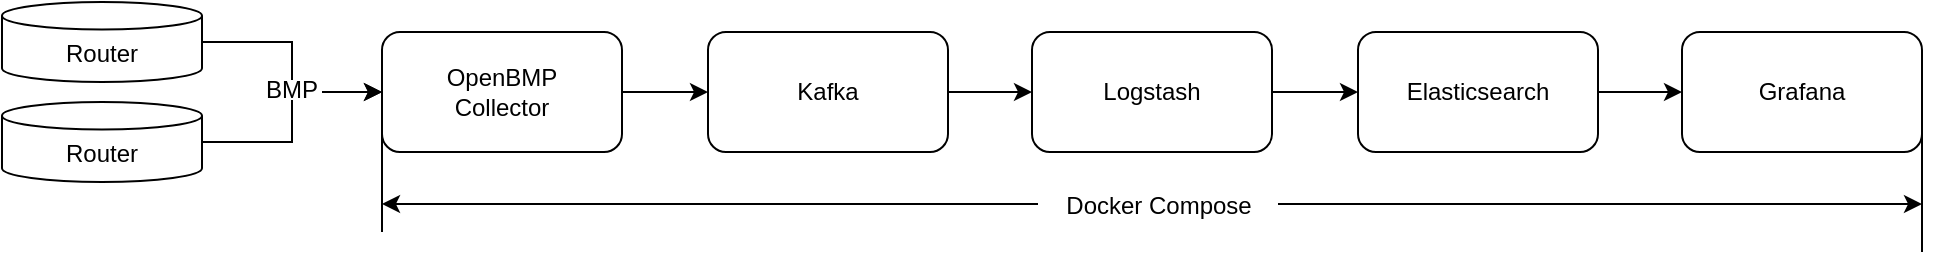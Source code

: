 <mxfile version="21.5.2" type="device">
  <diagram name="ページ1" id="AcYHIwcJOKgSkRep6EM8">
    <mxGraphModel dx="2512" dy="2148" grid="1" gridSize="10" guides="1" tooltips="1" connect="1" arrows="1" fold="1" page="1" pageScale="1" pageWidth="827" pageHeight="1169" background="#ffffff" math="0" shadow="0">
      <root>
        <mxCell id="0" />
        <mxCell id="1" parent="0" />
        <mxCell id="RRDI_DwcD50w7GbeyQ8W-14" style="edgeStyle=orthogonalEdgeStyle;rounded=0;orthogonalLoop=1;jettySize=auto;html=1;" edge="1" parent="1" source="RRDI_DwcD50w7GbeyQ8W-1" target="RRDI_DwcD50w7GbeyQ8W-2">
          <mxGeometry relative="1" as="geometry" />
        </mxCell>
        <mxCell id="RRDI_DwcD50w7GbeyQ8W-1" value="OpenBMP&lt;br&gt;Collector" style="rounded=1;whiteSpace=wrap;html=1;" vertex="1" parent="1">
          <mxGeometry x="150" y="430" width="120" height="60" as="geometry" />
        </mxCell>
        <mxCell id="RRDI_DwcD50w7GbeyQ8W-15" style="edgeStyle=orthogonalEdgeStyle;rounded=0;orthogonalLoop=1;jettySize=auto;html=1;" edge="1" parent="1" source="RRDI_DwcD50w7GbeyQ8W-2" target="RRDI_DwcD50w7GbeyQ8W-3">
          <mxGeometry relative="1" as="geometry" />
        </mxCell>
        <mxCell id="RRDI_DwcD50w7GbeyQ8W-2" value="Kafka" style="rounded=1;whiteSpace=wrap;html=1;" vertex="1" parent="1">
          <mxGeometry x="313" y="430" width="120" height="60" as="geometry" />
        </mxCell>
        <mxCell id="RRDI_DwcD50w7GbeyQ8W-16" style="edgeStyle=orthogonalEdgeStyle;rounded=0;orthogonalLoop=1;jettySize=auto;html=1;" edge="1" parent="1" source="RRDI_DwcD50w7GbeyQ8W-3" target="RRDI_DwcD50w7GbeyQ8W-4">
          <mxGeometry relative="1" as="geometry" />
        </mxCell>
        <mxCell id="RRDI_DwcD50w7GbeyQ8W-3" value="Logstash" style="rounded=1;whiteSpace=wrap;html=1;" vertex="1" parent="1">
          <mxGeometry x="475" y="430" width="120" height="60" as="geometry" />
        </mxCell>
        <mxCell id="RRDI_DwcD50w7GbeyQ8W-17" style="edgeStyle=orthogonalEdgeStyle;rounded=0;orthogonalLoop=1;jettySize=auto;html=1;" edge="1" parent="1" source="RRDI_DwcD50w7GbeyQ8W-4" target="RRDI_DwcD50w7GbeyQ8W-5">
          <mxGeometry relative="1" as="geometry" />
        </mxCell>
        <mxCell id="RRDI_DwcD50w7GbeyQ8W-4" value="Elasticsearch" style="rounded=1;whiteSpace=wrap;html=1;" vertex="1" parent="1">
          <mxGeometry x="638" y="430" width="120" height="60" as="geometry" />
        </mxCell>
        <mxCell id="RRDI_DwcD50w7GbeyQ8W-5" value="Grafana" style="rounded=1;whiteSpace=wrap;html=1;" vertex="1" parent="1">
          <mxGeometry x="800" y="430" width="120" height="60" as="geometry" />
        </mxCell>
        <mxCell id="RRDI_DwcD50w7GbeyQ8W-8" style="edgeStyle=orthogonalEdgeStyle;rounded=0;orthogonalLoop=1;jettySize=auto;html=1;" edge="1" parent="1" source="RRDI_DwcD50w7GbeyQ8W-6" target="RRDI_DwcD50w7GbeyQ8W-1">
          <mxGeometry relative="1" as="geometry" />
        </mxCell>
        <mxCell id="RRDI_DwcD50w7GbeyQ8W-6" value="Router" style="shape=cylinder3;whiteSpace=wrap;html=1;boundedLbl=1;backgroundOutline=1;size=6.862;" vertex="1" parent="1">
          <mxGeometry x="-40" y="415" width="100" height="40" as="geometry" />
        </mxCell>
        <mxCell id="RRDI_DwcD50w7GbeyQ8W-9" style="edgeStyle=orthogonalEdgeStyle;rounded=0;orthogonalLoop=1;jettySize=auto;html=1;" edge="1" parent="1" source="RRDI_DwcD50w7GbeyQ8W-7" target="RRDI_DwcD50w7GbeyQ8W-1">
          <mxGeometry relative="1" as="geometry" />
        </mxCell>
        <mxCell id="RRDI_DwcD50w7GbeyQ8W-7" value="Router" style="shape=cylinder3;whiteSpace=wrap;html=1;boundedLbl=1;backgroundOutline=1;size=6.862;" vertex="1" parent="1">
          <mxGeometry x="-40" y="465" width="100" height="40" as="geometry" />
        </mxCell>
        <mxCell id="RRDI_DwcD50w7GbeyQ8W-12" value="BMP" style="rounded=0;whiteSpace=wrap;html=1;strokeColor=none;" vertex="1" parent="1">
          <mxGeometry x="90" y="454" width="30" height="10" as="geometry" />
        </mxCell>
        <mxCell id="RRDI_DwcD50w7GbeyQ8W-20" value="" style="endArrow=none;html=1;rounded=0;" edge="1" parent="1">
          <mxGeometry width="50" height="50" relative="1" as="geometry">
            <mxPoint x="920" y="540" as="sourcePoint" />
            <mxPoint x="920" y="460" as="targetPoint" />
          </mxGeometry>
        </mxCell>
        <mxCell id="RRDI_DwcD50w7GbeyQ8W-21" style="rounded=0;orthogonalLoop=1;jettySize=auto;html=1;startArrow=classic;startFill=1;" edge="1" parent="1">
          <mxGeometry relative="1" as="geometry">
            <mxPoint x="150" y="516" as="sourcePoint" />
            <mxPoint x="920" y="516" as="targetPoint" />
          </mxGeometry>
        </mxCell>
        <mxCell id="RRDI_DwcD50w7GbeyQ8W-22" value="Docker Compose" style="text;html=1;align=center;verticalAlign=middle;resizable=0;points=[];autosize=1;strokeColor=none;fillColor=default;" vertex="1" parent="1">
          <mxGeometry x="478" y="502" width="120" height="30" as="geometry" />
        </mxCell>
        <mxCell id="RRDI_DwcD50w7GbeyQ8W-23" value="" style="endArrow=none;html=1;rounded=0;" edge="1" parent="1">
          <mxGeometry width="50" height="50" relative="1" as="geometry">
            <mxPoint x="150" y="530" as="sourcePoint" />
            <mxPoint x="150" y="450" as="targetPoint" />
          </mxGeometry>
        </mxCell>
      </root>
    </mxGraphModel>
  </diagram>
</mxfile>
